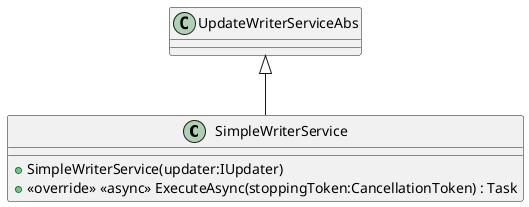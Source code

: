 @startuml
class SimpleWriterService {
    + SimpleWriterService(updater:IUpdater)
    + <<override>> <<async>> ExecuteAsync(stoppingToken:CancellationToken) : Task
}
UpdateWriterServiceAbs <|-- SimpleWriterService
@enduml
